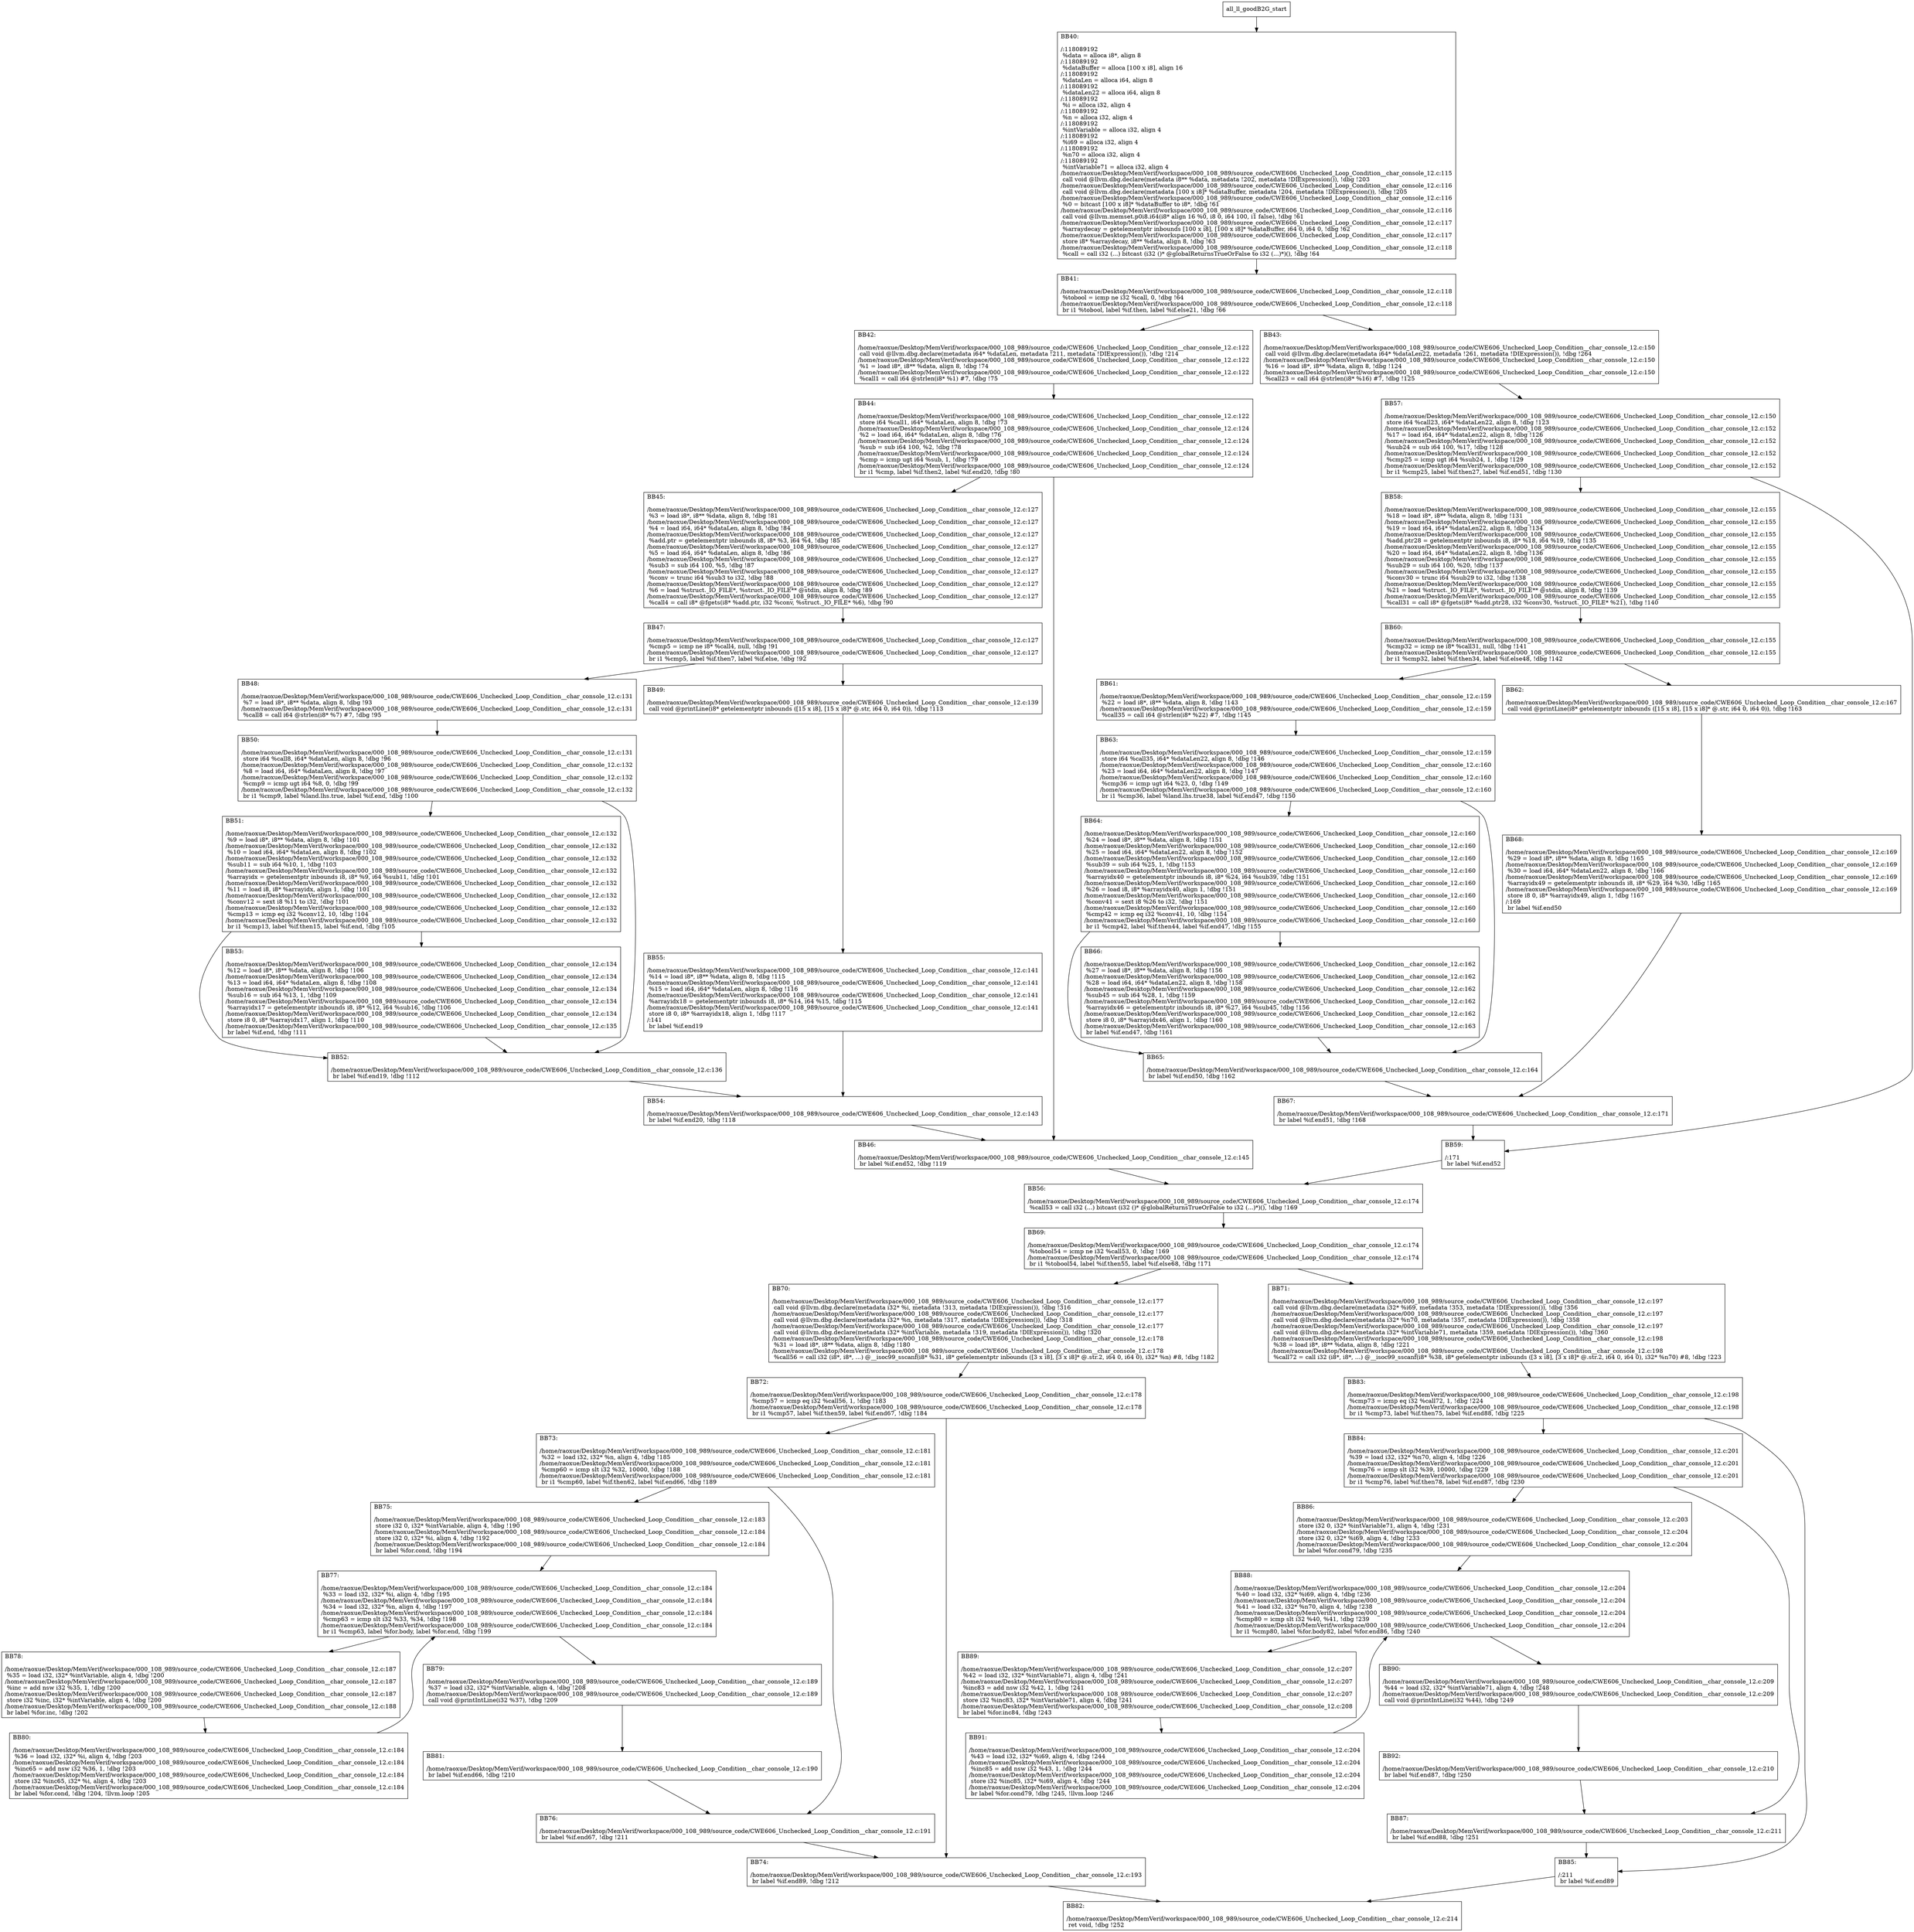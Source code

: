 digraph "CFG for'all_ll_goodB2G' function" {
	BBall_ll_goodB2G_start[shape=record,label="{all_ll_goodB2G_start}"];
	BBall_ll_goodB2G_start-> all_ll_goodB2GBB40;
	all_ll_goodB2GBB40 [shape=record, label="{BB40:\l\l/:118089192\l
  %data = alloca i8*, align 8\l
/:118089192\l
  %dataBuffer = alloca [100 x i8], align 16\l
/:118089192\l
  %dataLen = alloca i64, align 8\l
/:118089192\l
  %dataLen22 = alloca i64, align 8\l
/:118089192\l
  %i = alloca i32, align 4\l
/:118089192\l
  %n = alloca i32, align 4\l
/:118089192\l
  %intVariable = alloca i32, align 4\l
/:118089192\l
  %i69 = alloca i32, align 4\l
/:118089192\l
  %n70 = alloca i32, align 4\l
/:118089192\l
  %intVariable71 = alloca i32, align 4\l
/home/raoxue/Desktop/MemVerif/workspace/000_108_989/source_code/CWE606_Unchecked_Loop_Condition__char_console_12.c:115\l
  call void @llvm.dbg.declare(metadata i8** %data, metadata !202, metadata !DIExpression()), !dbg !203\l
/home/raoxue/Desktop/MemVerif/workspace/000_108_989/source_code/CWE606_Unchecked_Loop_Condition__char_console_12.c:116\l
  call void @llvm.dbg.declare(metadata [100 x i8]* %dataBuffer, metadata !204, metadata !DIExpression()), !dbg !205\l
/home/raoxue/Desktop/MemVerif/workspace/000_108_989/source_code/CWE606_Unchecked_Loop_Condition__char_console_12.c:116\l
  %0 = bitcast [100 x i8]* %dataBuffer to i8*, !dbg !61\l
/home/raoxue/Desktop/MemVerif/workspace/000_108_989/source_code/CWE606_Unchecked_Loop_Condition__char_console_12.c:116\l
  call void @llvm.memset.p0i8.i64(i8* align 16 %0, i8 0, i64 100, i1 false), !dbg !61\l
/home/raoxue/Desktop/MemVerif/workspace/000_108_989/source_code/CWE606_Unchecked_Loop_Condition__char_console_12.c:117\l
  %arraydecay = getelementptr inbounds [100 x i8], [100 x i8]* %dataBuffer, i64 0, i64 0, !dbg !62\l
/home/raoxue/Desktop/MemVerif/workspace/000_108_989/source_code/CWE606_Unchecked_Loop_Condition__char_console_12.c:117\l
  store i8* %arraydecay, i8** %data, align 8, !dbg !63\l
/home/raoxue/Desktop/MemVerif/workspace/000_108_989/source_code/CWE606_Unchecked_Loop_Condition__char_console_12.c:118\l
  %call = call i32 (...) bitcast (i32 ()* @globalReturnsTrueOrFalse to i32 (...)*)(), !dbg !64\l
}"];
	all_ll_goodB2GBB40-> all_ll_goodB2GBB41;
	all_ll_goodB2GBB41 [shape=record, label="{BB41:\l\l/home/raoxue/Desktop/MemVerif/workspace/000_108_989/source_code/CWE606_Unchecked_Loop_Condition__char_console_12.c:118\l
  %tobool = icmp ne i32 %call, 0, !dbg !64\l
/home/raoxue/Desktop/MemVerif/workspace/000_108_989/source_code/CWE606_Unchecked_Loop_Condition__char_console_12.c:118\l
  br i1 %tobool, label %if.then, label %if.else21, !dbg !66\l
}"];
	all_ll_goodB2GBB41-> all_ll_goodB2GBB42;
	all_ll_goodB2GBB41-> all_ll_goodB2GBB43;
	all_ll_goodB2GBB42 [shape=record, label="{BB42:\l\l/home/raoxue/Desktop/MemVerif/workspace/000_108_989/source_code/CWE606_Unchecked_Loop_Condition__char_console_12.c:122\l
  call void @llvm.dbg.declare(metadata i64* %dataLen, metadata !211, metadata !DIExpression()), !dbg !214\l
/home/raoxue/Desktop/MemVerif/workspace/000_108_989/source_code/CWE606_Unchecked_Loop_Condition__char_console_12.c:122\l
  %1 = load i8*, i8** %data, align 8, !dbg !74\l
/home/raoxue/Desktop/MemVerif/workspace/000_108_989/source_code/CWE606_Unchecked_Loop_Condition__char_console_12.c:122\l
  %call1 = call i64 @strlen(i8* %1) #7, !dbg !75\l
}"];
	all_ll_goodB2GBB42-> all_ll_goodB2GBB44;
	all_ll_goodB2GBB44 [shape=record, label="{BB44:\l\l/home/raoxue/Desktop/MemVerif/workspace/000_108_989/source_code/CWE606_Unchecked_Loop_Condition__char_console_12.c:122\l
  store i64 %call1, i64* %dataLen, align 8, !dbg !73\l
/home/raoxue/Desktop/MemVerif/workspace/000_108_989/source_code/CWE606_Unchecked_Loop_Condition__char_console_12.c:124\l
  %2 = load i64, i64* %dataLen, align 8, !dbg !76\l
/home/raoxue/Desktop/MemVerif/workspace/000_108_989/source_code/CWE606_Unchecked_Loop_Condition__char_console_12.c:124\l
  %sub = sub i64 100, %2, !dbg !78\l
/home/raoxue/Desktop/MemVerif/workspace/000_108_989/source_code/CWE606_Unchecked_Loop_Condition__char_console_12.c:124\l
  %cmp = icmp ugt i64 %sub, 1, !dbg !79\l
/home/raoxue/Desktop/MemVerif/workspace/000_108_989/source_code/CWE606_Unchecked_Loop_Condition__char_console_12.c:124\l
  br i1 %cmp, label %if.then2, label %if.end20, !dbg !80\l
}"];
	all_ll_goodB2GBB44-> all_ll_goodB2GBB45;
	all_ll_goodB2GBB44-> all_ll_goodB2GBB46;
	all_ll_goodB2GBB45 [shape=record, label="{BB45:\l\l/home/raoxue/Desktop/MemVerif/workspace/000_108_989/source_code/CWE606_Unchecked_Loop_Condition__char_console_12.c:127\l
  %3 = load i8*, i8** %data, align 8, !dbg !81\l
/home/raoxue/Desktop/MemVerif/workspace/000_108_989/source_code/CWE606_Unchecked_Loop_Condition__char_console_12.c:127\l
  %4 = load i64, i64* %dataLen, align 8, !dbg !84\l
/home/raoxue/Desktop/MemVerif/workspace/000_108_989/source_code/CWE606_Unchecked_Loop_Condition__char_console_12.c:127\l
  %add.ptr = getelementptr inbounds i8, i8* %3, i64 %4, !dbg !85\l
/home/raoxue/Desktop/MemVerif/workspace/000_108_989/source_code/CWE606_Unchecked_Loop_Condition__char_console_12.c:127\l
  %5 = load i64, i64* %dataLen, align 8, !dbg !86\l
/home/raoxue/Desktop/MemVerif/workspace/000_108_989/source_code/CWE606_Unchecked_Loop_Condition__char_console_12.c:127\l
  %sub3 = sub i64 100, %5, !dbg !87\l
/home/raoxue/Desktop/MemVerif/workspace/000_108_989/source_code/CWE606_Unchecked_Loop_Condition__char_console_12.c:127\l
  %conv = trunc i64 %sub3 to i32, !dbg !88\l
/home/raoxue/Desktop/MemVerif/workspace/000_108_989/source_code/CWE606_Unchecked_Loop_Condition__char_console_12.c:127\l
  %6 = load %struct._IO_FILE*, %struct._IO_FILE** @stdin, align 8, !dbg !89\l
/home/raoxue/Desktop/MemVerif/workspace/000_108_989/source_code/CWE606_Unchecked_Loop_Condition__char_console_12.c:127\l
  %call4 = call i8* @fgets(i8* %add.ptr, i32 %conv, %struct._IO_FILE* %6), !dbg !90\l
}"];
	all_ll_goodB2GBB45-> all_ll_goodB2GBB47;
	all_ll_goodB2GBB47 [shape=record, label="{BB47:\l\l/home/raoxue/Desktop/MemVerif/workspace/000_108_989/source_code/CWE606_Unchecked_Loop_Condition__char_console_12.c:127\l
  %cmp5 = icmp ne i8* %call4, null, !dbg !91\l
/home/raoxue/Desktop/MemVerif/workspace/000_108_989/source_code/CWE606_Unchecked_Loop_Condition__char_console_12.c:127\l
  br i1 %cmp5, label %if.then7, label %if.else, !dbg !92\l
}"];
	all_ll_goodB2GBB47-> all_ll_goodB2GBB48;
	all_ll_goodB2GBB47-> all_ll_goodB2GBB49;
	all_ll_goodB2GBB48 [shape=record, label="{BB48:\l\l/home/raoxue/Desktop/MemVerif/workspace/000_108_989/source_code/CWE606_Unchecked_Loop_Condition__char_console_12.c:131\l
  %7 = load i8*, i8** %data, align 8, !dbg !93\l
/home/raoxue/Desktop/MemVerif/workspace/000_108_989/source_code/CWE606_Unchecked_Loop_Condition__char_console_12.c:131\l
  %call8 = call i64 @strlen(i8* %7) #7, !dbg !95\l
}"];
	all_ll_goodB2GBB48-> all_ll_goodB2GBB50;
	all_ll_goodB2GBB50 [shape=record, label="{BB50:\l\l/home/raoxue/Desktop/MemVerif/workspace/000_108_989/source_code/CWE606_Unchecked_Loop_Condition__char_console_12.c:131\l
  store i64 %call8, i64* %dataLen, align 8, !dbg !96\l
/home/raoxue/Desktop/MemVerif/workspace/000_108_989/source_code/CWE606_Unchecked_Loop_Condition__char_console_12.c:132\l
  %8 = load i64, i64* %dataLen, align 8, !dbg !97\l
/home/raoxue/Desktop/MemVerif/workspace/000_108_989/source_code/CWE606_Unchecked_Loop_Condition__char_console_12.c:132\l
  %cmp9 = icmp ugt i64 %8, 0, !dbg !99\l
/home/raoxue/Desktop/MemVerif/workspace/000_108_989/source_code/CWE606_Unchecked_Loop_Condition__char_console_12.c:132\l
  br i1 %cmp9, label %land.lhs.true, label %if.end, !dbg !100\l
}"];
	all_ll_goodB2GBB50-> all_ll_goodB2GBB51;
	all_ll_goodB2GBB50-> all_ll_goodB2GBB52;
	all_ll_goodB2GBB51 [shape=record, label="{BB51:\l\l/home/raoxue/Desktop/MemVerif/workspace/000_108_989/source_code/CWE606_Unchecked_Loop_Condition__char_console_12.c:132\l
  %9 = load i8*, i8** %data, align 8, !dbg !101\l
/home/raoxue/Desktop/MemVerif/workspace/000_108_989/source_code/CWE606_Unchecked_Loop_Condition__char_console_12.c:132\l
  %10 = load i64, i64* %dataLen, align 8, !dbg !102\l
/home/raoxue/Desktop/MemVerif/workspace/000_108_989/source_code/CWE606_Unchecked_Loop_Condition__char_console_12.c:132\l
  %sub11 = sub i64 %10, 1, !dbg !103\l
/home/raoxue/Desktop/MemVerif/workspace/000_108_989/source_code/CWE606_Unchecked_Loop_Condition__char_console_12.c:132\l
  %arrayidx = getelementptr inbounds i8, i8* %9, i64 %sub11, !dbg !101\l
/home/raoxue/Desktop/MemVerif/workspace/000_108_989/source_code/CWE606_Unchecked_Loop_Condition__char_console_12.c:132\l
  %11 = load i8, i8* %arrayidx, align 1, !dbg !101\l
/home/raoxue/Desktop/MemVerif/workspace/000_108_989/source_code/CWE606_Unchecked_Loop_Condition__char_console_12.c:132\l
  %conv12 = sext i8 %11 to i32, !dbg !101\l
/home/raoxue/Desktop/MemVerif/workspace/000_108_989/source_code/CWE606_Unchecked_Loop_Condition__char_console_12.c:132\l
  %cmp13 = icmp eq i32 %conv12, 10, !dbg !104\l
/home/raoxue/Desktop/MemVerif/workspace/000_108_989/source_code/CWE606_Unchecked_Loop_Condition__char_console_12.c:132\l
  br i1 %cmp13, label %if.then15, label %if.end, !dbg !105\l
}"];
	all_ll_goodB2GBB51-> all_ll_goodB2GBB53;
	all_ll_goodB2GBB51-> all_ll_goodB2GBB52;
	all_ll_goodB2GBB53 [shape=record, label="{BB53:\l\l/home/raoxue/Desktop/MemVerif/workspace/000_108_989/source_code/CWE606_Unchecked_Loop_Condition__char_console_12.c:134\l
  %12 = load i8*, i8** %data, align 8, !dbg !106\l
/home/raoxue/Desktop/MemVerif/workspace/000_108_989/source_code/CWE606_Unchecked_Loop_Condition__char_console_12.c:134\l
  %13 = load i64, i64* %dataLen, align 8, !dbg !108\l
/home/raoxue/Desktop/MemVerif/workspace/000_108_989/source_code/CWE606_Unchecked_Loop_Condition__char_console_12.c:134\l
  %sub16 = sub i64 %13, 1, !dbg !109\l
/home/raoxue/Desktop/MemVerif/workspace/000_108_989/source_code/CWE606_Unchecked_Loop_Condition__char_console_12.c:134\l
  %arrayidx17 = getelementptr inbounds i8, i8* %12, i64 %sub16, !dbg !106\l
/home/raoxue/Desktop/MemVerif/workspace/000_108_989/source_code/CWE606_Unchecked_Loop_Condition__char_console_12.c:134\l
  store i8 0, i8* %arrayidx17, align 1, !dbg !110\l
/home/raoxue/Desktop/MemVerif/workspace/000_108_989/source_code/CWE606_Unchecked_Loop_Condition__char_console_12.c:135\l
  br label %if.end, !dbg !111\l
}"];
	all_ll_goodB2GBB53-> all_ll_goodB2GBB52;
	all_ll_goodB2GBB52 [shape=record, label="{BB52:\l\l/home/raoxue/Desktop/MemVerif/workspace/000_108_989/source_code/CWE606_Unchecked_Loop_Condition__char_console_12.c:136\l
  br label %if.end19, !dbg !112\l
}"];
	all_ll_goodB2GBB52-> all_ll_goodB2GBB54;
	all_ll_goodB2GBB49 [shape=record, label="{BB49:\l\l/home/raoxue/Desktop/MemVerif/workspace/000_108_989/source_code/CWE606_Unchecked_Loop_Condition__char_console_12.c:139\l
  call void @printLine(i8* getelementptr inbounds ([15 x i8], [15 x i8]* @.str, i64 0, i64 0)), !dbg !113\l
}"];
	all_ll_goodB2GBB49-> all_ll_goodB2GBB55;
	all_ll_goodB2GBB55 [shape=record, label="{BB55:\l\l/home/raoxue/Desktop/MemVerif/workspace/000_108_989/source_code/CWE606_Unchecked_Loop_Condition__char_console_12.c:141\l
  %14 = load i8*, i8** %data, align 8, !dbg !115\l
/home/raoxue/Desktop/MemVerif/workspace/000_108_989/source_code/CWE606_Unchecked_Loop_Condition__char_console_12.c:141\l
  %15 = load i64, i64* %dataLen, align 8, !dbg !116\l
/home/raoxue/Desktop/MemVerif/workspace/000_108_989/source_code/CWE606_Unchecked_Loop_Condition__char_console_12.c:141\l
  %arrayidx18 = getelementptr inbounds i8, i8* %14, i64 %15, !dbg !115\l
/home/raoxue/Desktop/MemVerif/workspace/000_108_989/source_code/CWE606_Unchecked_Loop_Condition__char_console_12.c:141\l
  store i8 0, i8* %arrayidx18, align 1, !dbg !117\l
/:141\l
  br label %if.end19\l
}"];
	all_ll_goodB2GBB55-> all_ll_goodB2GBB54;
	all_ll_goodB2GBB54 [shape=record, label="{BB54:\l\l/home/raoxue/Desktop/MemVerif/workspace/000_108_989/source_code/CWE606_Unchecked_Loop_Condition__char_console_12.c:143\l
  br label %if.end20, !dbg !118\l
}"];
	all_ll_goodB2GBB54-> all_ll_goodB2GBB46;
	all_ll_goodB2GBB46 [shape=record, label="{BB46:\l\l/home/raoxue/Desktop/MemVerif/workspace/000_108_989/source_code/CWE606_Unchecked_Loop_Condition__char_console_12.c:145\l
  br label %if.end52, !dbg !119\l
}"];
	all_ll_goodB2GBB46-> all_ll_goodB2GBB56;
	all_ll_goodB2GBB43 [shape=record, label="{BB43:\l\l/home/raoxue/Desktop/MemVerif/workspace/000_108_989/source_code/CWE606_Unchecked_Loop_Condition__char_console_12.c:150\l
  call void @llvm.dbg.declare(metadata i64* %dataLen22, metadata !261, metadata !DIExpression()), !dbg !264\l
/home/raoxue/Desktop/MemVerif/workspace/000_108_989/source_code/CWE606_Unchecked_Loop_Condition__char_console_12.c:150\l
  %16 = load i8*, i8** %data, align 8, !dbg !124\l
/home/raoxue/Desktop/MemVerif/workspace/000_108_989/source_code/CWE606_Unchecked_Loop_Condition__char_console_12.c:150\l
  %call23 = call i64 @strlen(i8* %16) #7, !dbg !125\l
}"];
	all_ll_goodB2GBB43-> all_ll_goodB2GBB57;
	all_ll_goodB2GBB57 [shape=record, label="{BB57:\l\l/home/raoxue/Desktop/MemVerif/workspace/000_108_989/source_code/CWE606_Unchecked_Loop_Condition__char_console_12.c:150\l
  store i64 %call23, i64* %dataLen22, align 8, !dbg !123\l
/home/raoxue/Desktop/MemVerif/workspace/000_108_989/source_code/CWE606_Unchecked_Loop_Condition__char_console_12.c:152\l
  %17 = load i64, i64* %dataLen22, align 8, !dbg !126\l
/home/raoxue/Desktop/MemVerif/workspace/000_108_989/source_code/CWE606_Unchecked_Loop_Condition__char_console_12.c:152\l
  %sub24 = sub i64 100, %17, !dbg !128\l
/home/raoxue/Desktop/MemVerif/workspace/000_108_989/source_code/CWE606_Unchecked_Loop_Condition__char_console_12.c:152\l
  %cmp25 = icmp ugt i64 %sub24, 1, !dbg !129\l
/home/raoxue/Desktop/MemVerif/workspace/000_108_989/source_code/CWE606_Unchecked_Loop_Condition__char_console_12.c:152\l
  br i1 %cmp25, label %if.then27, label %if.end51, !dbg !130\l
}"];
	all_ll_goodB2GBB57-> all_ll_goodB2GBB58;
	all_ll_goodB2GBB57-> all_ll_goodB2GBB59;
	all_ll_goodB2GBB58 [shape=record, label="{BB58:\l\l/home/raoxue/Desktop/MemVerif/workspace/000_108_989/source_code/CWE606_Unchecked_Loop_Condition__char_console_12.c:155\l
  %18 = load i8*, i8** %data, align 8, !dbg !131\l
/home/raoxue/Desktop/MemVerif/workspace/000_108_989/source_code/CWE606_Unchecked_Loop_Condition__char_console_12.c:155\l
  %19 = load i64, i64* %dataLen22, align 8, !dbg !134\l
/home/raoxue/Desktop/MemVerif/workspace/000_108_989/source_code/CWE606_Unchecked_Loop_Condition__char_console_12.c:155\l
  %add.ptr28 = getelementptr inbounds i8, i8* %18, i64 %19, !dbg !135\l
/home/raoxue/Desktop/MemVerif/workspace/000_108_989/source_code/CWE606_Unchecked_Loop_Condition__char_console_12.c:155\l
  %20 = load i64, i64* %dataLen22, align 8, !dbg !136\l
/home/raoxue/Desktop/MemVerif/workspace/000_108_989/source_code/CWE606_Unchecked_Loop_Condition__char_console_12.c:155\l
  %sub29 = sub i64 100, %20, !dbg !137\l
/home/raoxue/Desktop/MemVerif/workspace/000_108_989/source_code/CWE606_Unchecked_Loop_Condition__char_console_12.c:155\l
  %conv30 = trunc i64 %sub29 to i32, !dbg !138\l
/home/raoxue/Desktop/MemVerif/workspace/000_108_989/source_code/CWE606_Unchecked_Loop_Condition__char_console_12.c:155\l
  %21 = load %struct._IO_FILE*, %struct._IO_FILE** @stdin, align 8, !dbg !139\l
/home/raoxue/Desktop/MemVerif/workspace/000_108_989/source_code/CWE606_Unchecked_Loop_Condition__char_console_12.c:155\l
  %call31 = call i8* @fgets(i8* %add.ptr28, i32 %conv30, %struct._IO_FILE* %21), !dbg !140\l
}"];
	all_ll_goodB2GBB58-> all_ll_goodB2GBB60;
	all_ll_goodB2GBB60 [shape=record, label="{BB60:\l\l/home/raoxue/Desktop/MemVerif/workspace/000_108_989/source_code/CWE606_Unchecked_Loop_Condition__char_console_12.c:155\l
  %cmp32 = icmp ne i8* %call31, null, !dbg !141\l
/home/raoxue/Desktop/MemVerif/workspace/000_108_989/source_code/CWE606_Unchecked_Loop_Condition__char_console_12.c:155\l
  br i1 %cmp32, label %if.then34, label %if.else48, !dbg !142\l
}"];
	all_ll_goodB2GBB60-> all_ll_goodB2GBB61;
	all_ll_goodB2GBB60-> all_ll_goodB2GBB62;
	all_ll_goodB2GBB61 [shape=record, label="{BB61:\l\l/home/raoxue/Desktop/MemVerif/workspace/000_108_989/source_code/CWE606_Unchecked_Loop_Condition__char_console_12.c:159\l
  %22 = load i8*, i8** %data, align 8, !dbg !143\l
/home/raoxue/Desktop/MemVerif/workspace/000_108_989/source_code/CWE606_Unchecked_Loop_Condition__char_console_12.c:159\l
  %call35 = call i64 @strlen(i8* %22) #7, !dbg !145\l
}"];
	all_ll_goodB2GBB61-> all_ll_goodB2GBB63;
	all_ll_goodB2GBB63 [shape=record, label="{BB63:\l\l/home/raoxue/Desktop/MemVerif/workspace/000_108_989/source_code/CWE606_Unchecked_Loop_Condition__char_console_12.c:159\l
  store i64 %call35, i64* %dataLen22, align 8, !dbg !146\l
/home/raoxue/Desktop/MemVerif/workspace/000_108_989/source_code/CWE606_Unchecked_Loop_Condition__char_console_12.c:160\l
  %23 = load i64, i64* %dataLen22, align 8, !dbg !147\l
/home/raoxue/Desktop/MemVerif/workspace/000_108_989/source_code/CWE606_Unchecked_Loop_Condition__char_console_12.c:160\l
  %cmp36 = icmp ugt i64 %23, 0, !dbg !149\l
/home/raoxue/Desktop/MemVerif/workspace/000_108_989/source_code/CWE606_Unchecked_Loop_Condition__char_console_12.c:160\l
  br i1 %cmp36, label %land.lhs.true38, label %if.end47, !dbg !150\l
}"];
	all_ll_goodB2GBB63-> all_ll_goodB2GBB64;
	all_ll_goodB2GBB63-> all_ll_goodB2GBB65;
	all_ll_goodB2GBB64 [shape=record, label="{BB64:\l\l/home/raoxue/Desktop/MemVerif/workspace/000_108_989/source_code/CWE606_Unchecked_Loop_Condition__char_console_12.c:160\l
  %24 = load i8*, i8** %data, align 8, !dbg !151\l
/home/raoxue/Desktop/MemVerif/workspace/000_108_989/source_code/CWE606_Unchecked_Loop_Condition__char_console_12.c:160\l
  %25 = load i64, i64* %dataLen22, align 8, !dbg !152\l
/home/raoxue/Desktop/MemVerif/workspace/000_108_989/source_code/CWE606_Unchecked_Loop_Condition__char_console_12.c:160\l
  %sub39 = sub i64 %25, 1, !dbg !153\l
/home/raoxue/Desktop/MemVerif/workspace/000_108_989/source_code/CWE606_Unchecked_Loop_Condition__char_console_12.c:160\l
  %arrayidx40 = getelementptr inbounds i8, i8* %24, i64 %sub39, !dbg !151\l
/home/raoxue/Desktop/MemVerif/workspace/000_108_989/source_code/CWE606_Unchecked_Loop_Condition__char_console_12.c:160\l
  %26 = load i8, i8* %arrayidx40, align 1, !dbg !151\l
/home/raoxue/Desktop/MemVerif/workspace/000_108_989/source_code/CWE606_Unchecked_Loop_Condition__char_console_12.c:160\l
  %conv41 = sext i8 %26 to i32, !dbg !151\l
/home/raoxue/Desktop/MemVerif/workspace/000_108_989/source_code/CWE606_Unchecked_Loop_Condition__char_console_12.c:160\l
  %cmp42 = icmp eq i32 %conv41, 10, !dbg !154\l
/home/raoxue/Desktop/MemVerif/workspace/000_108_989/source_code/CWE606_Unchecked_Loop_Condition__char_console_12.c:160\l
  br i1 %cmp42, label %if.then44, label %if.end47, !dbg !155\l
}"];
	all_ll_goodB2GBB64-> all_ll_goodB2GBB66;
	all_ll_goodB2GBB64-> all_ll_goodB2GBB65;
	all_ll_goodB2GBB66 [shape=record, label="{BB66:\l\l/home/raoxue/Desktop/MemVerif/workspace/000_108_989/source_code/CWE606_Unchecked_Loop_Condition__char_console_12.c:162\l
  %27 = load i8*, i8** %data, align 8, !dbg !156\l
/home/raoxue/Desktop/MemVerif/workspace/000_108_989/source_code/CWE606_Unchecked_Loop_Condition__char_console_12.c:162\l
  %28 = load i64, i64* %dataLen22, align 8, !dbg !158\l
/home/raoxue/Desktop/MemVerif/workspace/000_108_989/source_code/CWE606_Unchecked_Loop_Condition__char_console_12.c:162\l
  %sub45 = sub i64 %28, 1, !dbg !159\l
/home/raoxue/Desktop/MemVerif/workspace/000_108_989/source_code/CWE606_Unchecked_Loop_Condition__char_console_12.c:162\l
  %arrayidx46 = getelementptr inbounds i8, i8* %27, i64 %sub45, !dbg !156\l
/home/raoxue/Desktop/MemVerif/workspace/000_108_989/source_code/CWE606_Unchecked_Loop_Condition__char_console_12.c:162\l
  store i8 0, i8* %arrayidx46, align 1, !dbg !160\l
/home/raoxue/Desktop/MemVerif/workspace/000_108_989/source_code/CWE606_Unchecked_Loop_Condition__char_console_12.c:163\l
  br label %if.end47, !dbg !161\l
}"];
	all_ll_goodB2GBB66-> all_ll_goodB2GBB65;
	all_ll_goodB2GBB65 [shape=record, label="{BB65:\l\l/home/raoxue/Desktop/MemVerif/workspace/000_108_989/source_code/CWE606_Unchecked_Loop_Condition__char_console_12.c:164\l
  br label %if.end50, !dbg !162\l
}"];
	all_ll_goodB2GBB65-> all_ll_goodB2GBB67;
	all_ll_goodB2GBB62 [shape=record, label="{BB62:\l\l/home/raoxue/Desktop/MemVerif/workspace/000_108_989/source_code/CWE606_Unchecked_Loop_Condition__char_console_12.c:167\l
  call void @printLine(i8* getelementptr inbounds ([15 x i8], [15 x i8]* @.str, i64 0, i64 0)), !dbg !163\l
}"];
	all_ll_goodB2GBB62-> all_ll_goodB2GBB68;
	all_ll_goodB2GBB68 [shape=record, label="{BB68:\l\l/home/raoxue/Desktop/MemVerif/workspace/000_108_989/source_code/CWE606_Unchecked_Loop_Condition__char_console_12.c:169\l
  %29 = load i8*, i8** %data, align 8, !dbg !165\l
/home/raoxue/Desktop/MemVerif/workspace/000_108_989/source_code/CWE606_Unchecked_Loop_Condition__char_console_12.c:169\l
  %30 = load i64, i64* %dataLen22, align 8, !dbg !166\l
/home/raoxue/Desktop/MemVerif/workspace/000_108_989/source_code/CWE606_Unchecked_Loop_Condition__char_console_12.c:169\l
  %arrayidx49 = getelementptr inbounds i8, i8* %29, i64 %30, !dbg !165\l
/home/raoxue/Desktop/MemVerif/workspace/000_108_989/source_code/CWE606_Unchecked_Loop_Condition__char_console_12.c:169\l
  store i8 0, i8* %arrayidx49, align 1, !dbg !167\l
/:169\l
  br label %if.end50\l
}"];
	all_ll_goodB2GBB68-> all_ll_goodB2GBB67;
	all_ll_goodB2GBB67 [shape=record, label="{BB67:\l\l/home/raoxue/Desktop/MemVerif/workspace/000_108_989/source_code/CWE606_Unchecked_Loop_Condition__char_console_12.c:171\l
  br label %if.end51, !dbg !168\l
}"];
	all_ll_goodB2GBB67-> all_ll_goodB2GBB59;
	all_ll_goodB2GBB59 [shape=record, label="{BB59:\l\l/:171\l
  br label %if.end52\l
}"];
	all_ll_goodB2GBB59-> all_ll_goodB2GBB56;
	all_ll_goodB2GBB56 [shape=record, label="{BB56:\l\l/home/raoxue/Desktop/MemVerif/workspace/000_108_989/source_code/CWE606_Unchecked_Loop_Condition__char_console_12.c:174\l
  %call53 = call i32 (...) bitcast (i32 ()* @globalReturnsTrueOrFalse to i32 (...)*)(), !dbg !169\l
}"];
	all_ll_goodB2GBB56-> all_ll_goodB2GBB69;
	all_ll_goodB2GBB69 [shape=record, label="{BB69:\l\l/home/raoxue/Desktop/MemVerif/workspace/000_108_989/source_code/CWE606_Unchecked_Loop_Condition__char_console_12.c:174\l
  %tobool54 = icmp ne i32 %call53, 0, !dbg !169\l
/home/raoxue/Desktop/MemVerif/workspace/000_108_989/source_code/CWE606_Unchecked_Loop_Condition__char_console_12.c:174\l
  br i1 %tobool54, label %if.then55, label %if.else68, !dbg !171\l
}"];
	all_ll_goodB2GBB69-> all_ll_goodB2GBB70;
	all_ll_goodB2GBB69-> all_ll_goodB2GBB71;
	all_ll_goodB2GBB70 [shape=record, label="{BB70:\l\l/home/raoxue/Desktop/MemVerif/workspace/000_108_989/source_code/CWE606_Unchecked_Loop_Condition__char_console_12.c:177\l
  call void @llvm.dbg.declare(metadata i32* %i, metadata !313, metadata !DIExpression()), !dbg !316\l
/home/raoxue/Desktop/MemVerif/workspace/000_108_989/source_code/CWE606_Unchecked_Loop_Condition__char_console_12.c:177\l
  call void @llvm.dbg.declare(metadata i32* %n, metadata !317, metadata !DIExpression()), !dbg !318\l
/home/raoxue/Desktop/MemVerif/workspace/000_108_989/source_code/CWE606_Unchecked_Loop_Condition__char_console_12.c:177\l
  call void @llvm.dbg.declare(metadata i32* %intVariable, metadata !319, metadata !DIExpression()), !dbg !320\l
/home/raoxue/Desktop/MemVerif/workspace/000_108_989/source_code/CWE606_Unchecked_Loop_Condition__char_console_12.c:178\l
  %31 = load i8*, i8** %data, align 8, !dbg !180\l
/home/raoxue/Desktop/MemVerif/workspace/000_108_989/source_code/CWE606_Unchecked_Loop_Condition__char_console_12.c:178\l
  %call56 = call i32 (i8*, i8*, ...) @__isoc99_sscanf(i8* %31, i8* getelementptr inbounds ([3 x i8], [3 x i8]* @.str.2, i64 0, i64 0), i32* %n) #8, !dbg !182\l
}"];
	all_ll_goodB2GBB70-> all_ll_goodB2GBB72;
	all_ll_goodB2GBB72 [shape=record, label="{BB72:\l\l/home/raoxue/Desktop/MemVerif/workspace/000_108_989/source_code/CWE606_Unchecked_Loop_Condition__char_console_12.c:178\l
  %cmp57 = icmp eq i32 %call56, 1, !dbg !183\l
/home/raoxue/Desktop/MemVerif/workspace/000_108_989/source_code/CWE606_Unchecked_Loop_Condition__char_console_12.c:178\l
  br i1 %cmp57, label %if.then59, label %if.end67, !dbg !184\l
}"];
	all_ll_goodB2GBB72-> all_ll_goodB2GBB73;
	all_ll_goodB2GBB72-> all_ll_goodB2GBB74;
	all_ll_goodB2GBB73 [shape=record, label="{BB73:\l\l/home/raoxue/Desktop/MemVerif/workspace/000_108_989/source_code/CWE606_Unchecked_Loop_Condition__char_console_12.c:181\l
  %32 = load i32, i32* %n, align 4, !dbg !185\l
/home/raoxue/Desktop/MemVerif/workspace/000_108_989/source_code/CWE606_Unchecked_Loop_Condition__char_console_12.c:181\l
  %cmp60 = icmp slt i32 %32, 10000, !dbg !188\l
/home/raoxue/Desktop/MemVerif/workspace/000_108_989/source_code/CWE606_Unchecked_Loop_Condition__char_console_12.c:181\l
  br i1 %cmp60, label %if.then62, label %if.end66, !dbg !189\l
}"];
	all_ll_goodB2GBB73-> all_ll_goodB2GBB75;
	all_ll_goodB2GBB73-> all_ll_goodB2GBB76;
	all_ll_goodB2GBB75 [shape=record, label="{BB75:\l\l/home/raoxue/Desktop/MemVerif/workspace/000_108_989/source_code/CWE606_Unchecked_Loop_Condition__char_console_12.c:183\l
  store i32 0, i32* %intVariable, align 4, !dbg !190\l
/home/raoxue/Desktop/MemVerif/workspace/000_108_989/source_code/CWE606_Unchecked_Loop_Condition__char_console_12.c:184\l
  store i32 0, i32* %i, align 4, !dbg !192\l
/home/raoxue/Desktop/MemVerif/workspace/000_108_989/source_code/CWE606_Unchecked_Loop_Condition__char_console_12.c:184\l
  br label %for.cond, !dbg !194\l
}"];
	all_ll_goodB2GBB75-> all_ll_goodB2GBB77;
	all_ll_goodB2GBB77 [shape=record, label="{BB77:\l\l/home/raoxue/Desktop/MemVerif/workspace/000_108_989/source_code/CWE606_Unchecked_Loop_Condition__char_console_12.c:184\l
  %33 = load i32, i32* %i, align 4, !dbg !195\l
/home/raoxue/Desktop/MemVerif/workspace/000_108_989/source_code/CWE606_Unchecked_Loop_Condition__char_console_12.c:184\l
  %34 = load i32, i32* %n, align 4, !dbg !197\l
/home/raoxue/Desktop/MemVerif/workspace/000_108_989/source_code/CWE606_Unchecked_Loop_Condition__char_console_12.c:184\l
  %cmp63 = icmp slt i32 %33, %34, !dbg !198\l
/home/raoxue/Desktop/MemVerif/workspace/000_108_989/source_code/CWE606_Unchecked_Loop_Condition__char_console_12.c:184\l
  br i1 %cmp63, label %for.body, label %for.end, !dbg !199\l
}"];
	all_ll_goodB2GBB77-> all_ll_goodB2GBB78;
	all_ll_goodB2GBB77-> all_ll_goodB2GBB79;
	all_ll_goodB2GBB78 [shape=record, label="{BB78:\l\l/home/raoxue/Desktop/MemVerif/workspace/000_108_989/source_code/CWE606_Unchecked_Loop_Condition__char_console_12.c:187\l
  %35 = load i32, i32* %intVariable, align 4, !dbg !200\l
/home/raoxue/Desktop/MemVerif/workspace/000_108_989/source_code/CWE606_Unchecked_Loop_Condition__char_console_12.c:187\l
  %inc = add nsw i32 %35, 1, !dbg !200\l
/home/raoxue/Desktop/MemVerif/workspace/000_108_989/source_code/CWE606_Unchecked_Loop_Condition__char_console_12.c:187\l
  store i32 %inc, i32* %intVariable, align 4, !dbg !200\l
/home/raoxue/Desktop/MemVerif/workspace/000_108_989/source_code/CWE606_Unchecked_Loop_Condition__char_console_12.c:188\l
  br label %for.inc, !dbg !202\l
}"];
	all_ll_goodB2GBB78-> all_ll_goodB2GBB80;
	all_ll_goodB2GBB80 [shape=record, label="{BB80:\l\l/home/raoxue/Desktop/MemVerif/workspace/000_108_989/source_code/CWE606_Unchecked_Loop_Condition__char_console_12.c:184\l
  %36 = load i32, i32* %i, align 4, !dbg !203\l
/home/raoxue/Desktop/MemVerif/workspace/000_108_989/source_code/CWE606_Unchecked_Loop_Condition__char_console_12.c:184\l
  %inc65 = add nsw i32 %36, 1, !dbg !203\l
/home/raoxue/Desktop/MemVerif/workspace/000_108_989/source_code/CWE606_Unchecked_Loop_Condition__char_console_12.c:184\l
  store i32 %inc65, i32* %i, align 4, !dbg !203\l
/home/raoxue/Desktop/MemVerif/workspace/000_108_989/source_code/CWE606_Unchecked_Loop_Condition__char_console_12.c:184\l
  br label %for.cond, !dbg !204, !llvm.loop !205\l
}"];
	all_ll_goodB2GBB80-> all_ll_goodB2GBB77;
	all_ll_goodB2GBB79 [shape=record, label="{BB79:\l\l/home/raoxue/Desktop/MemVerif/workspace/000_108_989/source_code/CWE606_Unchecked_Loop_Condition__char_console_12.c:189\l
  %37 = load i32, i32* %intVariable, align 4, !dbg !208\l
/home/raoxue/Desktop/MemVerif/workspace/000_108_989/source_code/CWE606_Unchecked_Loop_Condition__char_console_12.c:189\l
  call void @printIntLine(i32 %37), !dbg !209\l
}"];
	all_ll_goodB2GBB79-> all_ll_goodB2GBB81;
	all_ll_goodB2GBB81 [shape=record, label="{BB81:\l\l/home/raoxue/Desktop/MemVerif/workspace/000_108_989/source_code/CWE606_Unchecked_Loop_Condition__char_console_12.c:190\l
  br label %if.end66, !dbg !210\l
}"];
	all_ll_goodB2GBB81-> all_ll_goodB2GBB76;
	all_ll_goodB2GBB76 [shape=record, label="{BB76:\l\l/home/raoxue/Desktop/MemVerif/workspace/000_108_989/source_code/CWE606_Unchecked_Loop_Condition__char_console_12.c:191\l
  br label %if.end67, !dbg !211\l
}"];
	all_ll_goodB2GBB76-> all_ll_goodB2GBB74;
	all_ll_goodB2GBB74 [shape=record, label="{BB74:\l\l/home/raoxue/Desktop/MemVerif/workspace/000_108_989/source_code/CWE606_Unchecked_Loop_Condition__char_console_12.c:193\l
  br label %if.end89, !dbg !212\l
}"];
	all_ll_goodB2GBB74-> all_ll_goodB2GBB82;
	all_ll_goodB2GBB71 [shape=record, label="{BB71:\l\l/home/raoxue/Desktop/MemVerif/workspace/000_108_989/source_code/CWE606_Unchecked_Loop_Condition__char_console_12.c:197\l
  call void @llvm.dbg.declare(metadata i32* %i69, metadata !353, metadata !DIExpression()), !dbg !356\l
/home/raoxue/Desktop/MemVerif/workspace/000_108_989/source_code/CWE606_Unchecked_Loop_Condition__char_console_12.c:197\l
  call void @llvm.dbg.declare(metadata i32* %n70, metadata !357, metadata !DIExpression()), !dbg !358\l
/home/raoxue/Desktop/MemVerif/workspace/000_108_989/source_code/CWE606_Unchecked_Loop_Condition__char_console_12.c:197\l
  call void @llvm.dbg.declare(metadata i32* %intVariable71, metadata !359, metadata !DIExpression()), !dbg !360\l
/home/raoxue/Desktop/MemVerif/workspace/000_108_989/source_code/CWE606_Unchecked_Loop_Condition__char_console_12.c:198\l
  %38 = load i8*, i8** %data, align 8, !dbg !221\l
/home/raoxue/Desktop/MemVerif/workspace/000_108_989/source_code/CWE606_Unchecked_Loop_Condition__char_console_12.c:198\l
  %call72 = call i32 (i8*, i8*, ...) @__isoc99_sscanf(i8* %38, i8* getelementptr inbounds ([3 x i8], [3 x i8]* @.str.2, i64 0, i64 0), i32* %n70) #8, !dbg !223\l
}"];
	all_ll_goodB2GBB71-> all_ll_goodB2GBB83;
	all_ll_goodB2GBB83 [shape=record, label="{BB83:\l\l/home/raoxue/Desktop/MemVerif/workspace/000_108_989/source_code/CWE606_Unchecked_Loop_Condition__char_console_12.c:198\l
  %cmp73 = icmp eq i32 %call72, 1, !dbg !224\l
/home/raoxue/Desktop/MemVerif/workspace/000_108_989/source_code/CWE606_Unchecked_Loop_Condition__char_console_12.c:198\l
  br i1 %cmp73, label %if.then75, label %if.end88, !dbg !225\l
}"];
	all_ll_goodB2GBB83-> all_ll_goodB2GBB84;
	all_ll_goodB2GBB83-> all_ll_goodB2GBB85;
	all_ll_goodB2GBB84 [shape=record, label="{BB84:\l\l/home/raoxue/Desktop/MemVerif/workspace/000_108_989/source_code/CWE606_Unchecked_Loop_Condition__char_console_12.c:201\l
  %39 = load i32, i32* %n70, align 4, !dbg !226\l
/home/raoxue/Desktop/MemVerif/workspace/000_108_989/source_code/CWE606_Unchecked_Loop_Condition__char_console_12.c:201\l
  %cmp76 = icmp slt i32 %39, 10000, !dbg !229\l
/home/raoxue/Desktop/MemVerif/workspace/000_108_989/source_code/CWE606_Unchecked_Loop_Condition__char_console_12.c:201\l
  br i1 %cmp76, label %if.then78, label %if.end87, !dbg !230\l
}"];
	all_ll_goodB2GBB84-> all_ll_goodB2GBB86;
	all_ll_goodB2GBB84-> all_ll_goodB2GBB87;
	all_ll_goodB2GBB86 [shape=record, label="{BB86:\l\l/home/raoxue/Desktop/MemVerif/workspace/000_108_989/source_code/CWE606_Unchecked_Loop_Condition__char_console_12.c:203\l
  store i32 0, i32* %intVariable71, align 4, !dbg !231\l
/home/raoxue/Desktop/MemVerif/workspace/000_108_989/source_code/CWE606_Unchecked_Loop_Condition__char_console_12.c:204\l
  store i32 0, i32* %i69, align 4, !dbg !233\l
/home/raoxue/Desktop/MemVerif/workspace/000_108_989/source_code/CWE606_Unchecked_Loop_Condition__char_console_12.c:204\l
  br label %for.cond79, !dbg !235\l
}"];
	all_ll_goodB2GBB86-> all_ll_goodB2GBB88;
	all_ll_goodB2GBB88 [shape=record, label="{BB88:\l\l/home/raoxue/Desktop/MemVerif/workspace/000_108_989/source_code/CWE606_Unchecked_Loop_Condition__char_console_12.c:204\l
  %40 = load i32, i32* %i69, align 4, !dbg !236\l
/home/raoxue/Desktop/MemVerif/workspace/000_108_989/source_code/CWE606_Unchecked_Loop_Condition__char_console_12.c:204\l
  %41 = load i32, i32* %n70, align 4, !dbg !238\l
/home/raoxue/Desktop/MemVerif/workspace/000_108_989/source_code/CWE606_Unchecked_Loop_Condition__char_console_12.c:204\l
  %cmp80 = icmp slt i32 %40, %41, !dbg !239\l
/home/raoxue/Desktop/MemVerif/workspace/000_108_989/source_code/CWE606_Unchecked_Loop_Condition__char_console_12.c:204\l
  br i1 %cmp80, label %for.body82, label %for.end86, !dbg !240\l
}"];
	all_ll_goodB2GBB88-> all_ll_goodB2GBB89;
	all_ll_goodB2GBB88-> all_ll_goodB2GBB90;
	all_ll_goodB2GBB89 [shape=record, label="{BB89:\l\l/home/raoxue/Desktop/MemVerif/workspace/000_108_989/source_code/CWE606_Unchecked_Loop_Condition__char_console_12.c:207\l
  %42 = load i32, i32* %intVariable71, align 4, !dbg !241\l
/home/raoxue/Desktop/MemVerif/workspace/000_108_989/source_code/CWE606_Unchecked_Loop_Condition__char_console_12.c:207\l
  %inc83 = add nsw i32 %42, 1, !dbg !241\l
/home/raoxue/Desktop/MemVerif/workspace/000_108_989/source_code/CWE606_Unchecked_Loop_Condition__char_console_12.c:207\l
  store i32 %inc83, i32* %intVariable71, align 4, !dbg !241\l
/home/raoxue/Desktop/MemVerif/workspace/000_108_989/source_code/CWE606_Unchecked_Loop_Condition__char_console_12.c:208\l
  br label %for.inc84, !dbg !243\l
}"];
	all_ll_goodB2GBB89-> all_ll_goodB2GBB91;
	all_ll_goodB2GBB91 [shape=record, label="{BB91:\l\l/home/raoxue/Desktop/MemVerif/workspace/000_108_989/source_code/CWE606_Unchecked_Loop_Condition__char_console_12.c:204\l
  %43 = load i32, i32* %i69, align 4, !dbg !244\l
/home/raoxue/Desktop/MemVerif/workspace/000_108_989/source_code/CWE606_Unchecked_Loop_Condition__char_console_12.c:204\l
  %inc85 = add nsw i32 %43, 1, !dbg !244\l
/home/raoxue/Desktop/MemVerif/workspace/000_108_989/source_code/CWE606_Unchecked_Loop_Condition__char_console_12.c:204\l
  store i32 %inc85, i32* %i69, align 4, !dbg !244\l
/home/raoxue/Desktop/MemVerif/workspace/000_108_989/source_code/CWE606_Unchecked_Loop_Condition__char_console_12.c:204\l
  br label %for.cond79, !dbg !245, !llvm.loop !246\l
}"];
	all_ll_goodB2GBB91-> all_ll_goodB2GBB88;
	all_ll_goodB2GBB90 [shape=record, label="{BB90:\l\l/home/raoxue/Desktop/MemVerif/workspace/000_108_989/source_code/CWE606_Unchecked_Loop_Condition__char_console_12.c:209\l
  %44 = load i32, i32* %intVariable71, align 4, !dbg !248\l
/home/raoxue/Desktop/MemVerif/workspace/000_108_989/source_code/CWE606_Unchecked_Loop_Condition__char_console_12.c:209\l
  call void @printIntLine(i32 %44), !dbg !249\l
}"];
	all_ll_goodB2GBB90-> all_ll_goodB2GBB92;
	all_ll_goodB2GBB92 [shape=record, label="{BB92:\l\l/home/raoxue/Desktop/MemVerif/workspace/000_108_989/source_code/CWE606_Unchecked_Loop_Condition__char_console_12.c:210\l
  br label %if.end87, !dbg !250\l
}"];
	all_ll_goodB2GBB92-> all_ll_goodB2GBB87;
	all_ll_goodB2GBB87 [shape=record, label="{BB87:\l\l/home/raoxue/Desktop/MemVerif/workspace/000_108_989/source_code/CWE606_Unchecked_Loop_Condition__char_console_12.c:211\l
  br label %if.end88, !dbg !251\l
}"];
	all_ll_goodB2GBB87-> all_ll_goodB2GBB85;
	all_ll_goodB2GBB85 [shape=record, label="{BB85:\l\l/:211\l
  br label %if.end89\l
}"];
	all_ll_goodB2GBB85-> all_ll_goodB2GBB82;
	all_ll_goodB2GBB82 [shape=record, label="{BB82:\l\l/home/raoxue/Desktop/MemVerif/workspace/000_108_989/source_code/CWE606_Unchecked_Loop_Condition__char_console_12.c:214\l
  ret void, !dbg !252\l
}"];
}
